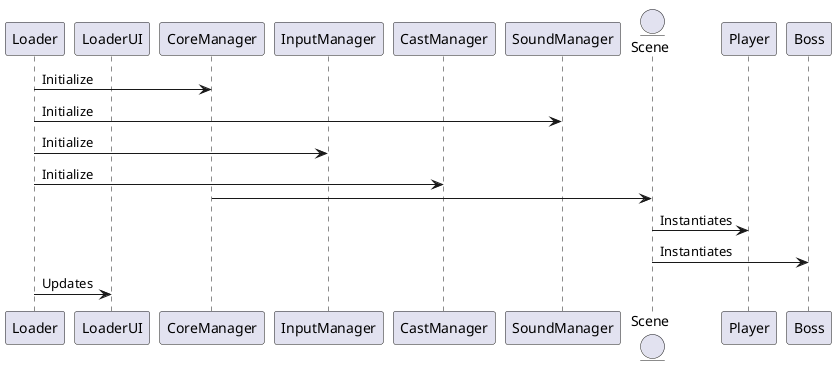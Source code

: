 ﻿@startuml
'https://plantuml.com/sequence-diagram


participant Loader
participant LoaderUI
participant CoreManager
participant InputManager
participant CastManager
participant SoundManager
entity Scene
participant Player
participant Boss


Loader -> CoreManager : Initialize
Loader-> SoundManager :Initialize
Loader-> InputManager :Initialize
Loader->CastManager:Initialize
CoreManager -> Scene
Scene->Player:Instantiates
Scene->Boss:Instantiates
Loader->LoaderUI: Updates





@enduml


